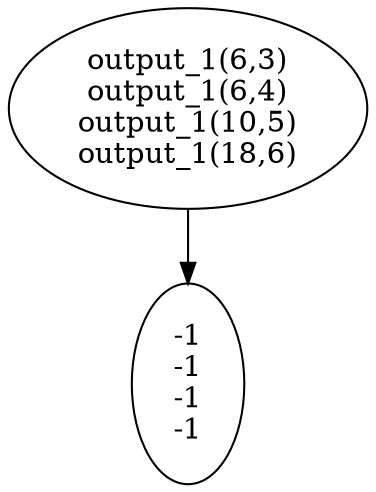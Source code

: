 digraph G_comp_1 {
0 [label="output_1(6,3)\noutput_1(6,4)\noutput_1(10,5)\noutput_1(18,6)\n"];
1 [label="-1\n-1\n-1\n-1\n"];

0 -> 1;

}
